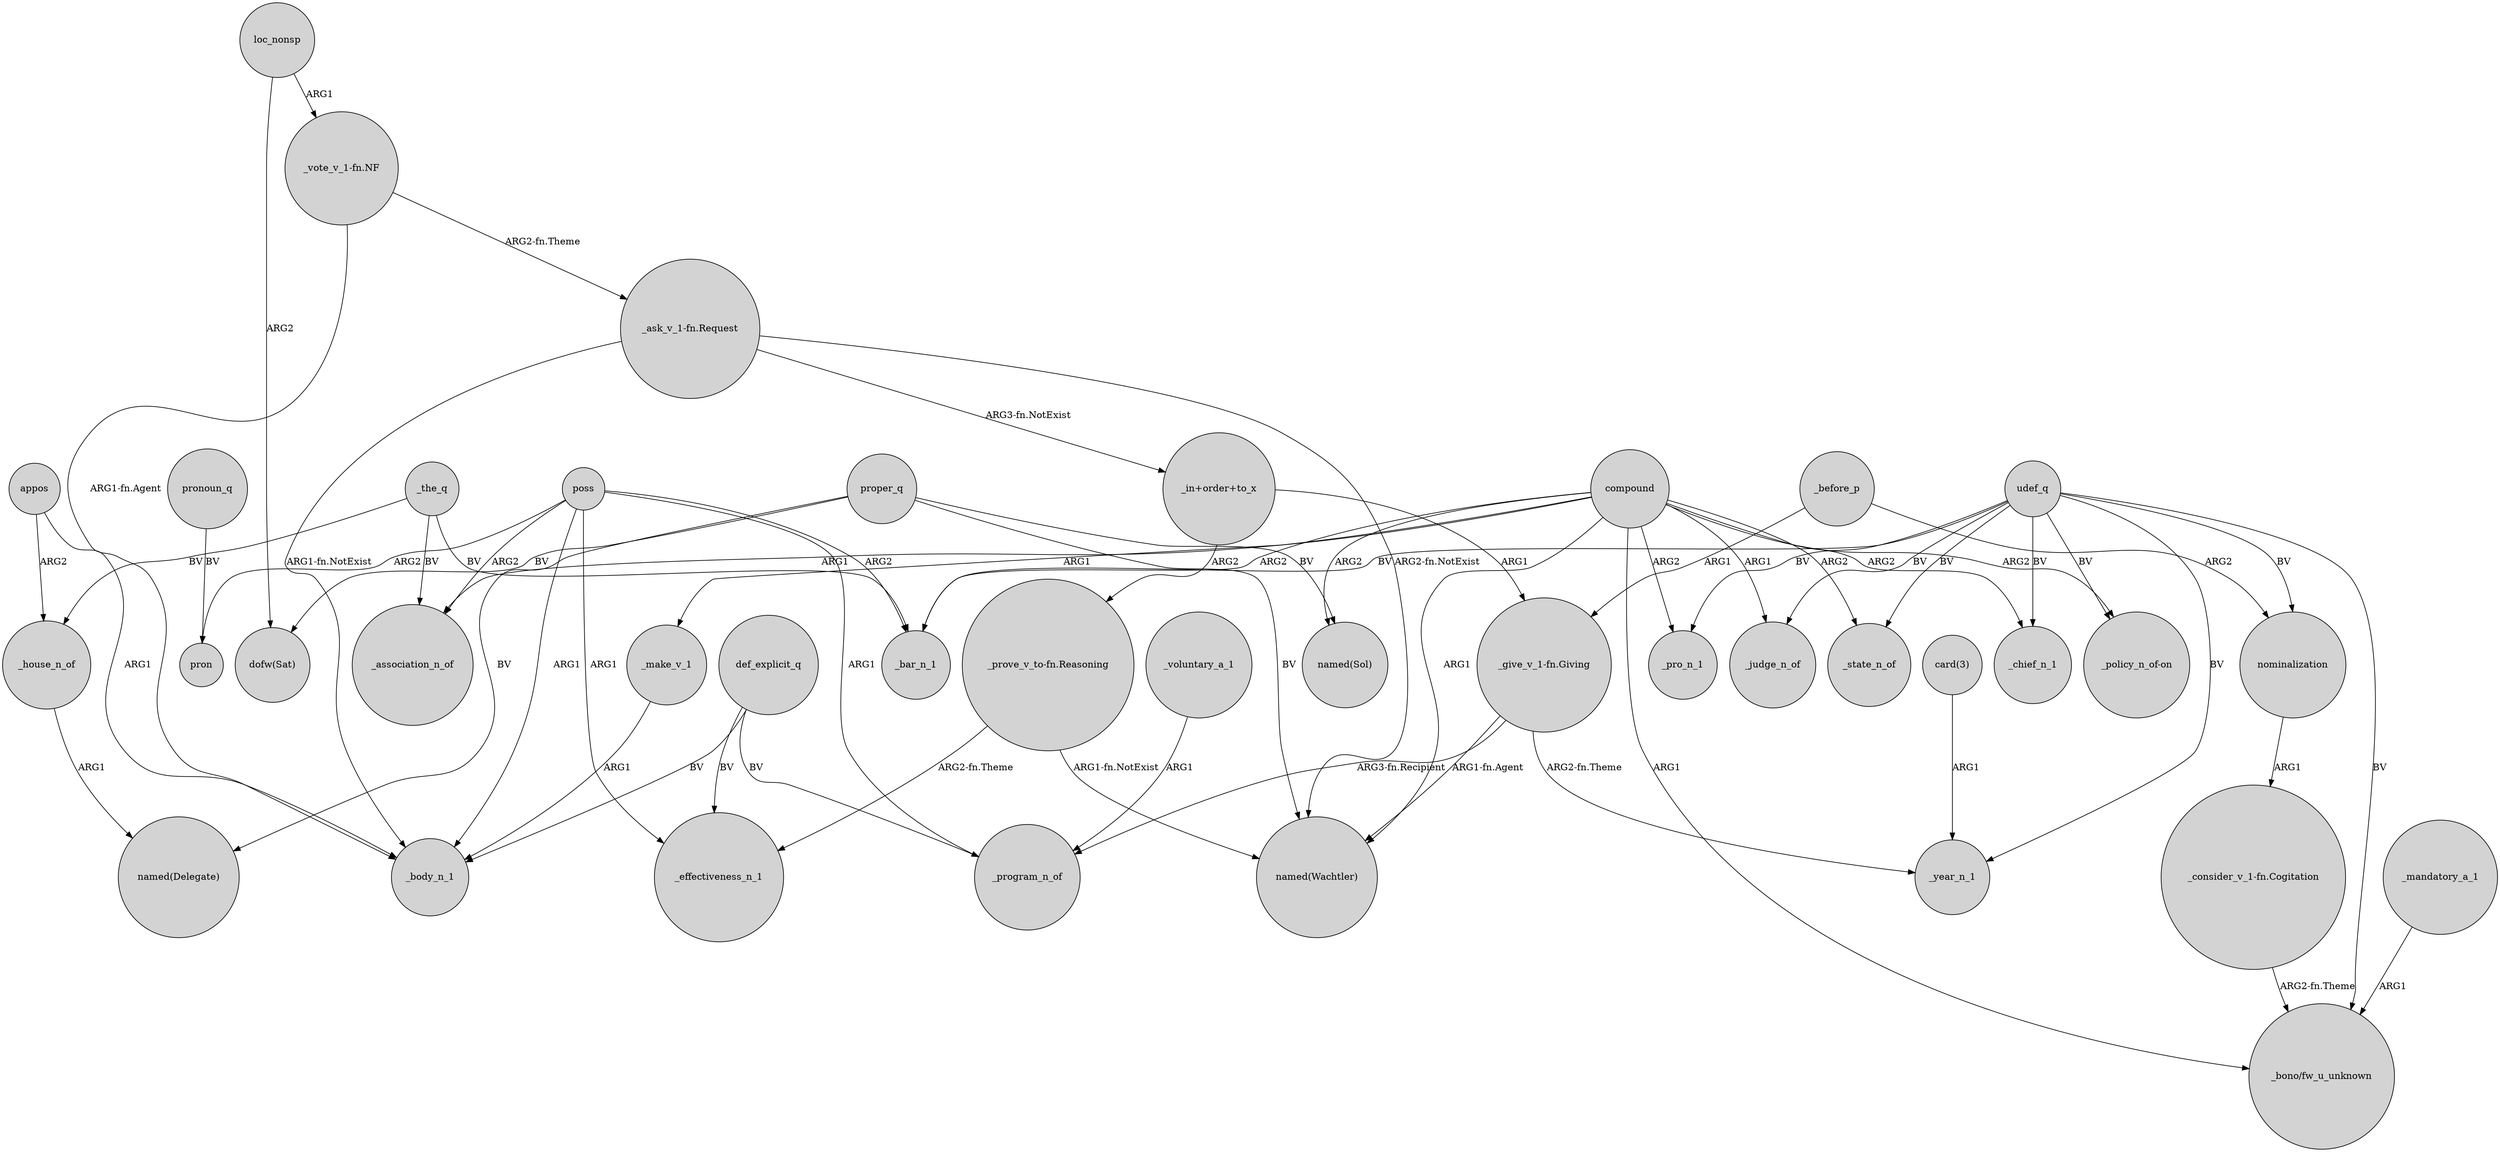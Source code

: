 digraph {
	node [shape=circle style=filled]
	compound -> "named(Sol)" [label=ARG2]
	_the_q -> _house_n_of [label=BV]
	proper_q -> "named(Delegate)" [label=BV]
	poss -> pron [label=ARG2]
	_make_v_1 -> _body_n_1 [label=ARG1]
	"_consider_v_1-fn.Cogitation" -> "_bono/fw_u_unknown" [label="ARG2-fn.Theme"]
	udef_q -> _state_n_of [label=BV]
	compound -> "_bono/fw_u_unknown" [label=ARG1]
	compound -> "_policy_n_of-on" [label=ARG2]
	compound -> _pro_n_1 [label=ARG2]
	"_vote_v_1-fn.NF" -> "_ask_v_1-fn.Request" [label="ARG2-fn.Theme"]
	compound -> _state_n_of [label=ARG2]
	poss -> _body_n_1 [label=ARG1]
	udef_q -> _bar_n_1 [label=BV]
	"_prove_v_to-fn.Reasoning" -> _effectiveness_n_1 [label="ARG2-fn.Theme"]
	proper_q -> "named(Wachtler)" [label=BV]
	proper_q -> "dofw(Sat)" [label=BV]
	_voluntary_a_1 -> _program_n_of [label=ARG1]
	_before_p -> nominalization [label=ARG2]
	udef_q -> "_policy_n_of-on" [label=BV]
	def_explicit_q -> _body_n_1 [label=BV]
	"_ask_v_1-fn.Request" -> "_in+order+to_x" [label="ARG3-fn.NotExist"]
	udef_q -> _judge_n_of [label=BV]
	compound -> _chief_n_1 [label=ARG2]
	_house_n_of -> "named(Delegate)" [label=ARG1]
	loc_nonsp -> "dofw(Sat)" [label=ARG2]
	"_in+order+to_x" -> "_prove_v_to-fn.Reasoning" [label=ARG2]
	"_give_v_1-fn.Giving" -> _year_n_1 [label="ARG2-fn.Theme"]
	compound -> _judge_n_of [label=ARG1]
	poss -> _program_n_of [label=ARG1]
	appos -> _house_n_of [label=ARG2]
	pronoun_q -> pron [label=BV]
	_before_p -> "_give_v_1-fn.Giving" [label=ARG1]
	"_vote_v_1-fn.NF" -> _body_n_1 [label="ARG1-fn.Agent"]
	nominalization -> "_consider_v_1-fn.Cogitation" [label=ARG1]
	def_explicit_q -> _program_n_of [label=BV]
	appos -> _body_n_1 [label=ARG1]
	udef_q -> _chief_n_1 [label=BV]
	_the_q -> _bar_n_1 [label=BV]
	"_prove_v_to-fn.Reasoning" -> "named(Wachtler)" [label="ARG1-fn.NotExist"]
	_mandatory_a_1 -> "_bono/fw_u_unknown" [label=ARG1]
	udef_q -> _pro_n_1 [label=BV]
	"card(3)" -> _year_n_1 [label=ARG1]
	_the_q -> _association_n_of [label=BV]
	proper_q -> "named(Sol)" [label=BV]
	poss -> _effectiveness_n_1 [label=ARG1]
	udef_q -> nominalization [label=BV]
	"_in+order+to_x" -> "_give_v_1-fn.Giving" [label=ARG1]
	udef_q -> "_bono/fw_u_unknown" [label=BV]
	"_ask_v_1-fn.Request" -> _body_n_1 [label="ARG1-fn.NotExist"]
	compound -> "named(Wachtler)" [label=ARG1]
	udef_q -> _year_n_1 [label=BV]
	poss -> _bar_n_1 [label=ARG2]
	compound -> _make_v_1 [label=ARG1]
	loc_nonsp -> "_vote_v_1-fn.NF" [label=ARG1]
	def_explicit_q -> _effectiveness_n_1 [label=BV]
	"_give_v_1-fn.Giving" -> _program_n_of [label="ARG3-fn.Recipient"]
	compound -> _association_n_of [label=ARG1]
	poss -> _association_n_of [label=ARG2]
	"_give_v_1-fn.Giving" -> "named(Wachtler)" [label="ARG1-fn.Agent"]
	"_ask_v_1-fn.Request" -> "named(Wachtler)" [label="ARG2-fn.NotExist"]
	compound -> _bar_n_1 [label=ARG2]
}
